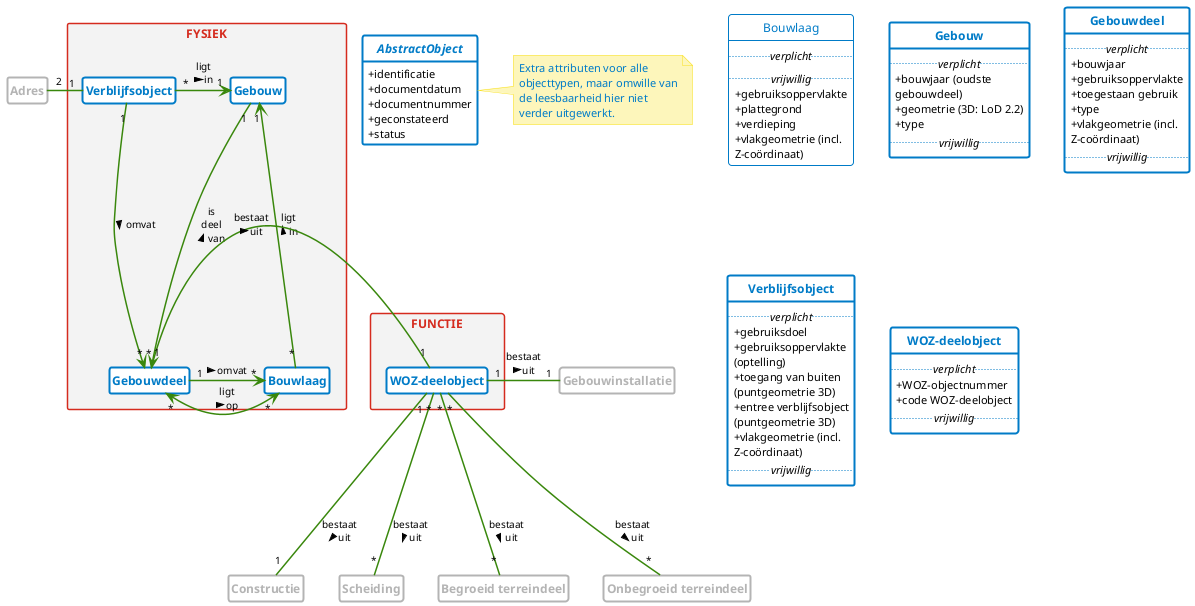 @startuml

' --------v-v-v-v-v-v-v-v--------
' https://www.rijkshuisstijl.nl/organisatiespecifieke-richtlijnen/ministerie-van-binnenlandse-zaken-en-koninkrijksrelaties/deelidentiteit-kerndepartement-bzk
' https://www.rijkshuisstijl.nl/basiselementen/basiselementen-online/online-kleuren
'
' # Communicatiekleuren
' Het kerndepartement van BZK heeft uit het kleurenpalet van de rijkshuisstijl drie kleuren (elk met tint1 / tint2) gekozen:
' - Rijksoverheid hemelblauw #007bc7 (#b2d7ee/#d9ebf7)
' - Rijksoverheid rood #d52b1e (#f2bfbb/#f9dfdd)
' - Rijksoverheid groen #39870c (#c3dbb6/#e1eddb)
' Het gebruik van deze kleuren in combinatie met veel wit wordt gestimuleerd.
'
' # Tinten voor achtergrondkaders, grafieken en tabellen
' Voor achtergrondkaders, grafieken en tabellen kunnen 7 neutrale grijstinten of tinten van een communicatiekleur in stappen van 20% worden toegepast. Voor tekstachtergrond wordt grijstint1 of communicatiekleur tint2 aanbevolen om aan de contrasteisen voor een goede leesbaarheid te voldoen.
'
' Rijksoverheid grijs 1 #f3f3f3
' Rijksoverheid grijs 2 #e6e6e6
' Rijksoverheid grijs 3 #cccccc
' Rijksoverheid grijs 4 #b4b4b4
' Rijksoverheid grijs 5 #999999
' Rijksoverheid grijs 6 #696969
' Rijksoverheid grijs 7 #535353

' --------^-^-^-^-^-^-^-^--------

skinparam defaultFontColor black
skinparam defaultFontName Lucida Sans
skinparam defaultFontSize 11
skinparam defaultFontStyle normal
skinparam defaultMonospacedFontName Lucida Sans Typewriter
' skinparam defaultTextAlignment left
' skinparam lineType ortho
' skinparam lineType polyline
skinparam shadowing false
skinparam wrapWidth 165

skinparam class {
    ArrowColor #39870c
    ArrowFontSize 10
'     ArrowTextAlignment center
    ArrowThickness 1.5
'     AttributeFontColor #000000
    AttributeIconSize 0
    BackgroundColor #ffffff
    BorderColor #007bc7
    BorderThickness 2
    FontColor #007bc7
    FontSize 12
    FontStyle bold
'     StereotypeFontStyle italic
'     StereotypeFontColor #000000
}

skinparam class<<extern>> {
    AttributeFontColor #b4b4b4
    BorderColor #b4b4b4
    FontColor #b4b4b4
    StereotypeFontColor #b4b4b4
}

skinparam class<<vrijwillig>> {
    BorderThickness 1
    FontStyle normal
}

skinparam note {
    BackgroundColor #fdf6bb
    BorderColor #f9e11e
    FontColor #007bc7
}

skinparam package {
    BackgroundColor #f3f3f3
    BorderColor #d52b1e
    FontColor #d52b1e
    FontSize 12
    FontStyle bold
    Style rectangle
}

skinparam package<< subpackage >> {
    BackgroundColor #e6e6e6
    BorderColor #e6e6e6
    FontStyle normal
}

hide circle

hide empty members

hide stereotype

' hide AbstractObject


' =================================================================================================


package "FUNCTIE" {
    class WOZ-deelobject {
    }
}

package "FYSIEK" {
    class Gebouw {
    }
    class Bouwlaag {
    }
    class Gebouwdeel {
    }
    class Verblijfsobject {
    }
}

Verblijfsobject "*" -> "1" Gebouw : ligt\nin  >
Verblijfsobject "1" --> "*" Gebouwdeel : omvat >
Gebouw "1" <-- "*" Bouwlaag : ligt\nin <
Gebouwdeel "*" <-> "*" Bouwlaag : ligt\nop >
Gebouwdeel "1" -> "*" Bouwlaag : omvat >
Gebouw "1" --> "*" Gebouwdeel : is\ndeel\nvan <
"WOZ-deelobject" "1" -left- "1" Gebouwdeel : bestaat\nuit >
"WOZ-deelobject" "1" -right- "1" Gebouwinstallatie : bestaat\nuit >
"WOZ-deelobject" "1" -- "1" Constructie : bestaat\nuit >
"WOZ-deelobject" "*" -- "*" Scheiding : bestaat\nuit >
"WOZ-deelobject" "*" -- "*" "Begroeid terreindeel" : bestaat\nuit >
"WOZ-deelobject" "*" -- "*" "Onbegroeid terreindeel" : bestaat\nuit >
Verblijfsobject "1" -left- "2" Adres

abstract class AbstractObject << Objecttype >> {
    + identificatie
    + documentdatum
    + documentnummer
    + geconstateerd
    + status
'     --
}
    note right of AbstractObject : Extra attributen voor alle objecttypen, maar omwille van de leesbaarheid hier niet verder uitgewerkt.

class Adres << extern >> {
}

class "Begroeid terreindeel" << extern >> {
}

class Bouwlaag << Objecttype >> << vrijwillig >> {
    ..//verplicht//..
    ..//vrijwillig//..
    + gebruiksoppervlakte
    + plattegrond
    + verdieping
    + vlakgeometrie (incl. Z-coördinaat)
}

class Constructie << extern >> {
}

class Gebouw << Objecttype >> {
    ..//verplicht//..
    + bouwjaar (oudste gebouwdeel)
    + geometrie (3D: LoD 2.2)
    + type
    ..//vrijwillig//..
}

class Gebouwdeel << Objecttype >> {
    ..//verplicht//..
    + bouwjaar
    + gebruiksoppervlakte
    + toegestaan gebruik
    + type
    + vlakgeometrie (incl. Z-coördinaat)
    ..//vrijwillig//..
}

class Gebouwinstallatie << extern >> {
}

class "Onbegroeid terreindeel" << extern >> {
}

class Scheiding << extern >> {
}

class Verblijfsobject << Objecttype >> {
    ..//verplicht//..
    + gebruiksdoel
    + gebruiksoppervlakte (optelling)
    + toegang van buiten (puntgeometrie 3D)
    + entree verblijfsobject (puntgeometrie 3D)
    + vlakgeometrie (incl. Z-coördinaat)
    ..//vrijwillig//..
}

class WOZ-deelobject << Objecttype >> {
    ..//verplicht//..
    + WOZ-objectnummer
    + code WOZ-deelobject
    ..//vrijwillig//..
}

@enduml

